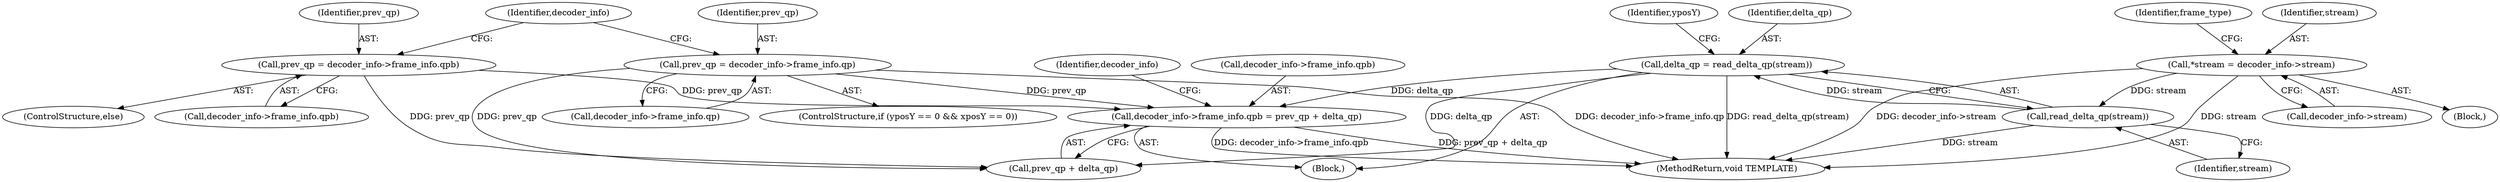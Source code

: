 digraph "0_thor_18de8f9f0762c3a542b1122589edb8af859d9813@integer" {
"1000263" [label="(Call,decoder_info->frame_info.qpb = prev_qp + delta_qp)"];
"1000256" [label="(Call,prev_qp = decoder_info->frame_info.qpb)"];
"1000248" [label="(Call,prev_qp = decoder_info->frame_info.qp)"];
"1000235" [label="(Call,delta_qp = read_delta_qp(stream))"];
"1000237" [label="(Call,read_delta_qp(stream))"];
"1000122" [label="(Call,*stream = decoder_info->stream)"];
"1000263" [label="(Call,decoder_info->frame_info.qpb = prev_qp + delta_qp)"];
"1000264" [label="(Call,decoder_info->frame_info.qpb)"];
"1000124" [label="(Call,decoder_info->stream)"];
"1000256" [label="(Call,prev_qp = decoder_info->frame_info.qpb)"];
"1000235" [label="(Call,delta_qp = read_delta_qp(stream))"];
"1000255" [label="(ControlStructure,else)"];
"1000257" [label="(Identifier,prev_qp)"];
"1000249" [label="(Identifier,prev_qp)"];
"1000243" [label="(Identifier,yposY)"];
"1000129" [label="(Identifier,frame_type)"];
"1000258" [label="(Call,decoder_info->frame_info.qpb)"];
"1000240" [label="(ControlStructure,if (yposY == 0 && xposY == 0))"];
"1000123" [label="(Identifier,stream)"];
"1000233" [label="(Block,)"];
"1000269" [label="(Call,prev_qp + delta_qp)"];
"1000237" [label="(Call,read_delta_qp(stream))"];
"1000108" [label="(Block,)"];
"1000236" [label="(Identifier,delta_qp)"];
"1000276" [label="(Identifier,decoder_info)"];
"1000238" [label="(Identifier,stream)"];
"1000122" [label="(Call,*stream = decoder_info->stream)"];
"1000250" [label="(Call,decoder_info->frame_info.qp)"];
"1000248" [label="(Call,prev_qp = decoder_info->frame_info.qp)"];
"1000370" [label="(MethodReturn,void TEMPLATE)"];
"1000266" [label="(Identifier,decoder_info)"];
"1000263" -> "1000233"  [label="AST: "];
"1000263" -> "1000269"  [label="CFG: "];
"1000264" -> "1000263"  [label="AST: "];
"1000269" -> "1000263"  [label="AST: "];
"1000276" -> "1000263"  [label="CFG: "];
"1000263" -> "1000370"  [label="DDG: prev_qp + delta_qp"];
"1000263" -> "1000370"  [label="DDG: decoder_info->frame_info.qpb"];
"1000256" -> "1000263"  [label="DDG: prev_qp"];
"1000248" -> "1000263"  [label="DDG: prev_qp"];
"1000235" -> "1000263"  [label="DDG: delta_qp"];
"1000256" -> "1000255"  [label="AST: "];
"1000256" -> "1000258"  [label="CFG: "];
"1000257" -> "1000256"  [label="AST: "];
"1000258" -> "1000256"  [label="AST: "];
"1000266" -> "1000256"  [label="CFG: "];
"1000256" -> "1000269"  [label="DDG: prev_qp"];
"1000248" -> "1000240"  [label="AST: "];
"1000248" -> "1000250"  [label="CFG: "];
"1000249" -> "1000248"  [label="AST: "];
"1000250" -> "1000248"  [label="AST: "];
"1000266" -> "1000248"  [label="CFG: "];
"1000248" -> "1000370"  [label="DDG: decoder_info->frame_info.qp"];
"1000248" -> "1000269"  [label="DDG: prev_qp"];
"1000235" -> "1000233"  [label="AST: "];
"1000235" -> "1000237"  [label="CFG: "];
"1000236" -> "1000235"  [label="AST: "];
"1000237" -> "1000235"  [label="AST: "];
"1000243" -> "1000235"  [label="CFG: "];
"1000235" -> "1000370"  [label="DDG: read_delta_qp(stream)"];
"1000237" -> "1000235"  [label="DDG: stream"];
"1000235" -> "1000269"  [label="DDG: delta_qp"];
"1000237" -> "1000238"  [label="CFG: "];
"1000238" -> "1000237"  [label="AST: "];
"1000237" -> "1000370"  [label="DDG: stream"];
"1000122" -> "1000237"  [label="DDG: stream"];
"1000122" -> "1000108"  [label="AST: "];
"1000122" -> "1000124"  [label="CFG: "];
"1000123" -> "1000122"  [label="AST: "];
"1000124" -> "1000122"  [label="AST: "];
"1000129" -> "1000122"  [label="CFG: "];
"1000122" -> "1000370"  [label="DDG: stream"];
"1000122" -> "1000370"  [label="DDG: decoder_info->stream"];
}
